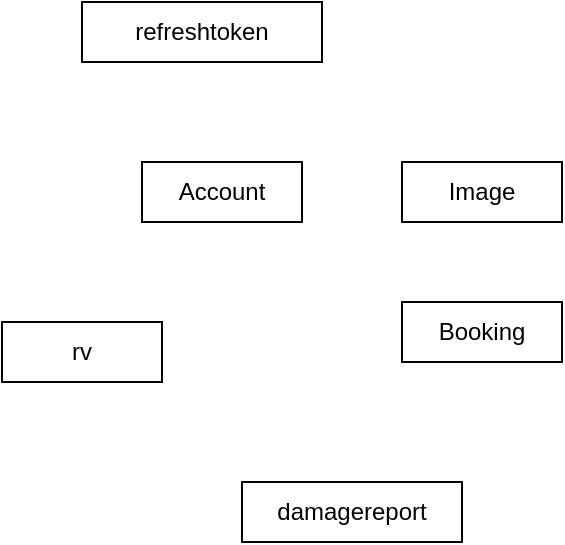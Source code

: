 <mxfile version="27.0.6">
  <diagram name="Page-1" id="gnzkqV7MSjKjHbx5_xEv">
    <mxGraphModel dx="786" dy="472" grid="1" gridSize="10" guides="1" tooltips="1" connect="1" arrows="1" fold="1" page="1" pageScale="1" pageWidth="850" pageHeight="1100" math="0" shadow="0">
      <root>
        <mxCell id="0" />
        <mxCell id="1" parent="0" />
        <mxCell id="WMyUmVWaXYhzYzBtaCBb-1" value="&lt;div&gt;rv&lt;/div&gt;" style="rounded=0;whiteSpace=wrap;html=1;" vertex="1" parent="1">
          <mxGeometry x="290" y="220" width="80" height="30" as="geometry" />
        </mxCell>
        <mxCell id="WMyUmVWaXYhzYzBtaCBb-3" value="&lt;div&gt;Booking&lt;/div&gt;" style="rounded=0;whiteSpace=wrap;html=1;" vertex="1" parent="1">
          <mxGeometry x="490" y="210" width="80" height="30" as="geometry" />
        </mxCell>
        <mxCell id="WMyUmVWaXYhzYzBtaCBb-4" value="&lt;div&gt;Account&lt;/div&gt;" style="rounded=0;whiteSpace=wrap;html=1;" vertex="1" parent="1">
          <mxGeometry x="360" y="140" width="80" height="30" as="geometry" />
        </mxCell>
        <mxCell id="WMyUmVWaXYhzYzBtaCBb-5" value="&lt;div&gt;Image&lt;/div&gt;" style="rounded=0;whiteSpace=wrap;html=1;" vertex="1" parent="1">
          <mxGeometry x="490" y="140" width="80" height="30" as="geometry" />
        </mxCell>
        <mxCell id="WMyUmVWaXYhzYzBtaCBb-6" value="&lt;div&gt;damagereport&lt;/div&gt;" style="rounded=0;whiteSpace=wrap;html=1;" vertex="1" parent="1">
          <mxGeometry x="410" y="300" width="110" height="30" as="geometry" />
        </mxCell>
        <mxCell id="WMyUmVWaXYhzYzBtaCBb-7" value="&lt;div&gt;refreshtoken&lt;/div&gt;" style="rounded=0;whiteSpace=wrap;html=1;" vertex="1" parent="1">
          <mxGeometry x="330" y="60" width="120" height="30" as="geometry" />
        </mxCell>
      </root>
    </mxGraphModel>
  </diagram>
</mxfile>
